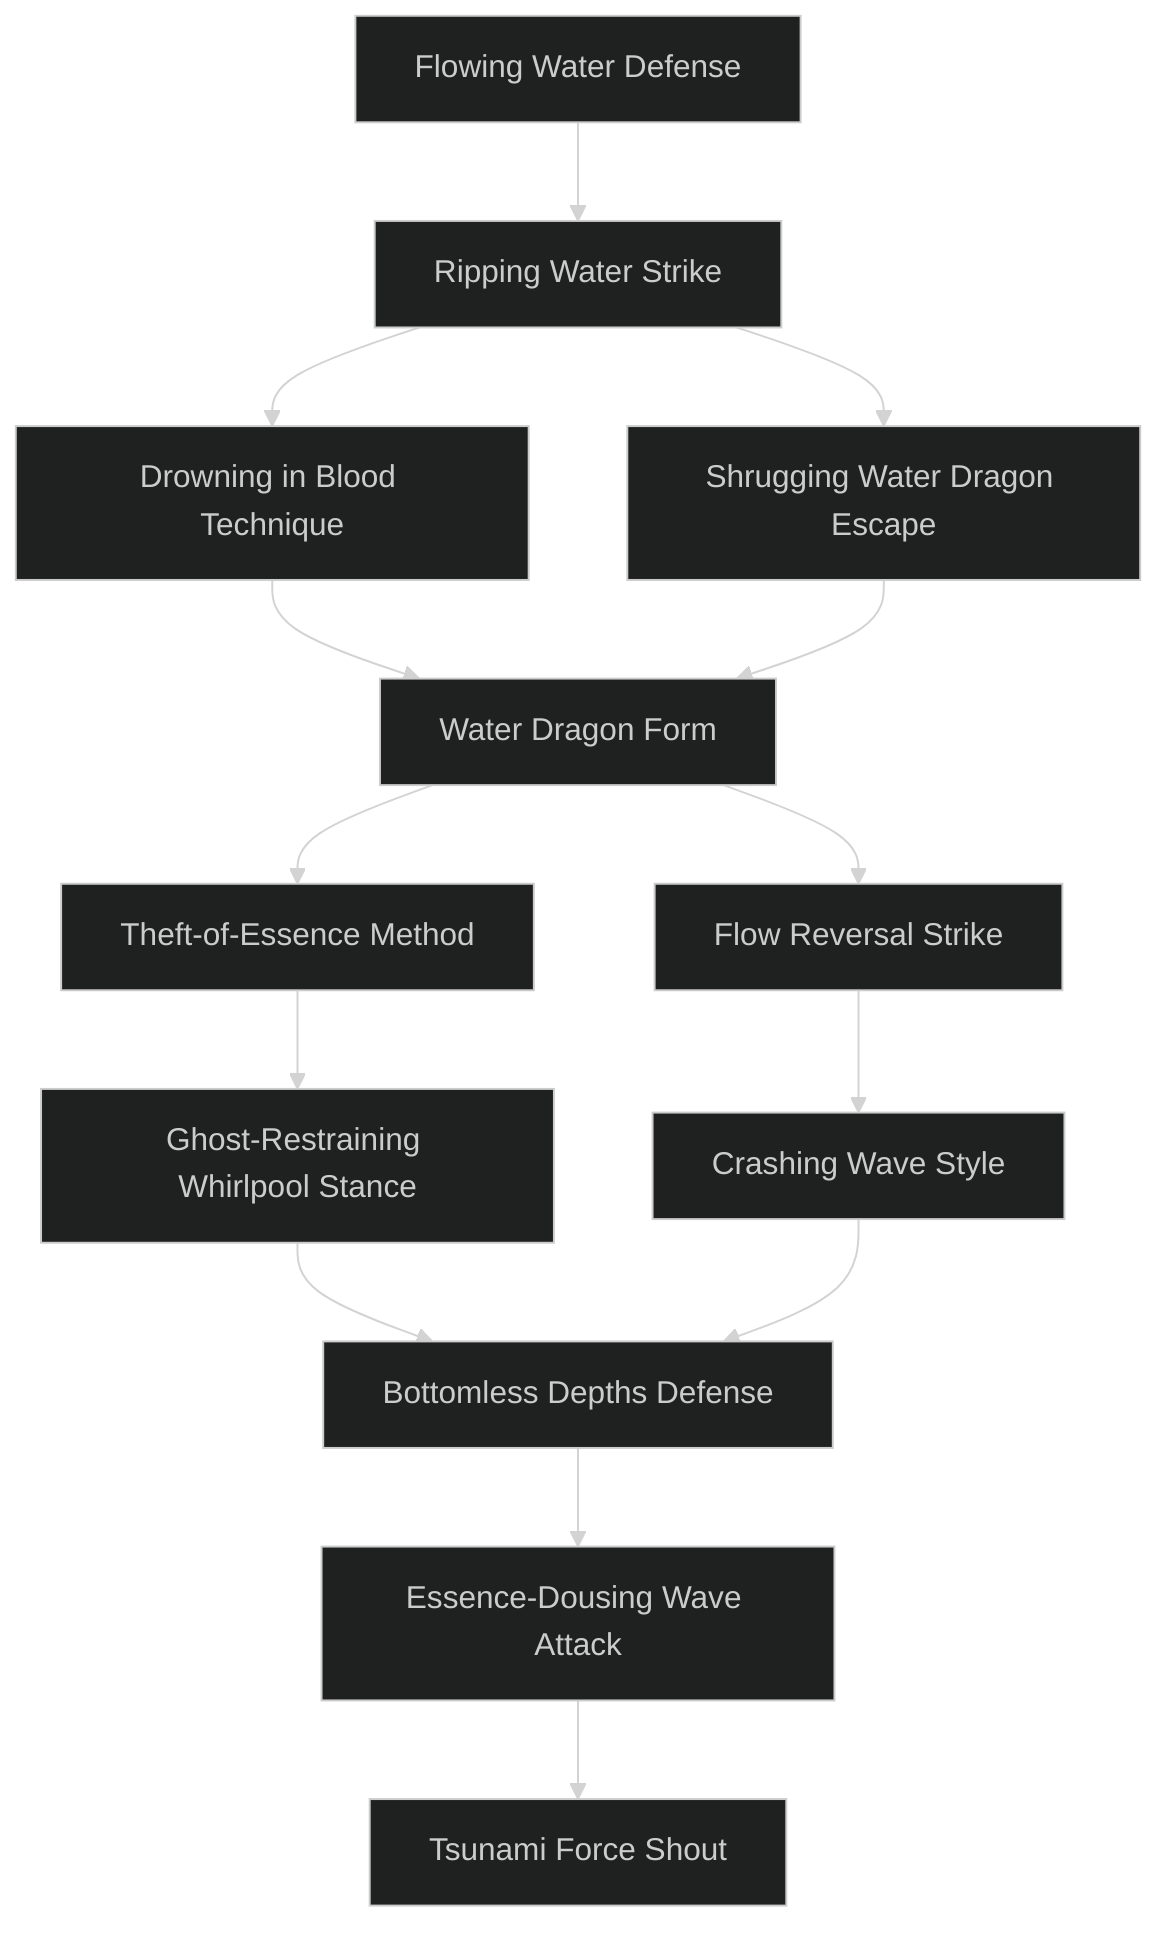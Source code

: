 ---
config:
  theme: dark
---
flowchart TD

    flowing_water_defense[Flowing Water Defense]
    click flowing_water_defense callback "
        Flowing Water Defense<br>
        <br>
        Cost: 1 mote<br>
        Duration: Essence in turns<br>
        Type: Reflexive<br>
        Minimum Martial Arts: 2<br>
        Minimum Essence: 1<br>
        Prerequisite Charms: None<br>
        <br>
        The peculiar liquid, dancing moves of the Water
        Dragon fighting style allows those trained in them to flow
        out of the way of opponent's blows like water. For a number
        of turns following invocation equal to her Essence, subtract
        one die from the martial artist's own attack pools.
        Anyone attempting any attack against the Dragon-Blooded
        during that time subtracts three dice from his pool for that
        action. A character can only benefit from the effects of this
        Charm once at any given time.
        "

    ripping_water_strike[Ripping Water Strike]
    flowing_water_defense --> ripping_water_strike
    click ripping_water_strike callback "
        Ripping Water Strike<br>
        <br>
        Cost: 2 motes<br>
        Duration: Instant<br>
        Type: Supplemental<br>
        Minimum Martial Arts: 3<br>
        Minimum Essence: 2<br>
        Prerequisite Charms: Flowing Water Defense<br>
        <br>
        Like ripples emanating from a pebble dropped into
        the glassy surface of water, the force of an attack enhanced
        by Rippling Water Strike spreads outward from the point
        of impact to affect those nearby. The target of the attack
        takes normal damage, but everyone but the Immaculate
        within 10 feet of the target takes bashing damage equal to
        the successes rolled on the damage roll - if the target takes
        no health levels of damage, there is no ripple damage. This
        bashing damage can be soaked as normal and cannot be
        converted to lethal.<br>
        The Immaculate cannot be selective about who is
        affected by the Rippling Water Strike. Friends are as
        susceptible as foes.
        "

    drowning_in_blood_technique[Drowning in Blood Technique]
    ripping_water_strike --> drowning_in_blood_technique
    click drowning_in_blood_technique callback "
        Drowning in Blood Technique<br>
        <br>
        Cost: 4 motes<br>
        Duration: Instant<br>
        Type: Simple<br>
        Minimum Martial Arts: 3<br>
        Minimum Essence: 2<br>
        Prerequisite Charms: Rippling Water Strike<br>
        <br>
        The body, as anyone can see, contains a lot of water
        - blood. Dragon-Blooded warriors who learn the hidden
        tides and currents of blood can strike in such a way as to
        cause internal bleeding into an enemy's lungs. The victim
        can literally drown in his own blood.<br>
        To use this Charm, the attacker makes a successful
        Martial Arts attack against his opponent, which does no
        damage. However, if the attack succeeds, the Immaculate's
        player then rolls a reflexive opposed test of the Exalt's
        Strength + Martial Arts against the target's Stamina +
        Resistance. If the Immaculate wins the contest, the target
        loses one point of Stamina for as many turns as the player
        rolled extra successes. Though the Drowning-in-Blood
        Technique itself does not inflict health levels of damage,
        it may look like a series of rapid-fire punches or some other
        attack. Subsequent uses of the Charm are cumulative. A
        character whose Stamina reaches zero from the effects of
        this Charm is dead.
        "

    shrugging_water_dragon_escape[Shrugging Water Dragon Escape]
    ripping_water_strike --> shrugging_water_dragon_escape
    click shrugging_water_dragon_escape callback "
        Shrugging Water Dragon Escape<br>
        <br>
        Cost: 3 motes<br>
        Duration: Instant<br>
        Type: Simple<br>
        Minimum Martial Arts: 3<br>
        Minimum Essence: 2<br>
        Prerequisite Charms: Rippling Water Strike<br>
        <br>
        With a focusing of Essence, the Immaculate can cast
        off any restraint, magical or physical. Chains shatter, ropes
        snap, handcuffs drop from the Exalt's wrists. Anything
        restraining the movement of the Immaculate is cast aside.
        In the case of artifacts and naturally occurring phenomena,
        their effects are suspended for a number of turns equal
        to the Exalted's Martial Arts score.
        "

    water_dragon_form[Water Dragon Form]
    drowning_in_blood_technique --> water_dragon_form
    shrugging_water_dragon_escape --> water_dragon_form
    click water_dragon_form callback "
        Water Dragon Form<br>
        <br>
        Cost: 5 motes<br>
        Duration: One scene<br>
        Type: Simple<br>
        Minimum Martial Arts: 4<br>
        Minimum Essence: 3<br>
        Prerequisite Charms: Drowning-in-Blood Technique, Shrugging Water Dragon Escape<br>
        <br>
        Bodies of water absorb force directed against them,
        dissipating damage. With the execution of a few fluid body
        movements, the Immaculate invoking the Water Dragon
        Form becomes more like the watery element she serves.<br>
        For the remainder of the scene after successful invocation
        of the Water Dragon Form, the martial artist gets a
        bonus to her lethal and bashing soaks equal to her Martial
        Arts Ability and can soak lethal damage with her Stamina
        for the duration of the Charm. In addition, whenever
        successfully attacked, the Exalt may spend additional
        Essence points for extra soak on a 1 mote per 2 points of
        soak basis. The character may declare how much Essence
        she is spending after her normal soak has been applied but
        before the attacker's player rolls damage.<br>
        In addition, the character's fluid form makes her
        blows harder to evade. Mechanically, this Charm increases
        her Martial Arts by an amount equal to her
        permanent Essence for the duration of the Charm. This is
        a Charm enhancement and counts against the maximum
        amount the Dragon-Blood may increase her Martial Arts
        by with Charms.<br>
        Invoking the form also requires a successful Dexterity
        + Martial Arts check, representing the basic execution of
        the move itself. If the roll fails, the Charm does not
        activate, and the motes spent to power it are not expended,
        but the character's action is wasted.<br>
        Only one Form-type Charm can be invoked at any
        one time. Invoking a new Form-type Charm automatically
        ends the effects of any currently active Form-type Charm.
        "

    theft_of_essence_method[Theft-of-Essence Method]
    water_dragon_form --> theft_of_essence_method
    click theft_of_essence_method callback "
        Theft-of-Essence Method<br>
        <br>
        Cost: 4 motes, 1 Willpower<br>
        Duration: Instant<br>
        Type: Supplemental<br>
        Minimum Martial Arts: 5<br>
        Minimum Essence: 3<br>
        Prerequisite Charms: Water Dragon Form<br>
        <br>
        After a successful attack, the player of the Water
        Dragon Immaculate invoking this Charm makes an Essence
        + Martial Arts roll. For every success, the
        Immaculate steals 3 motes of Essence from the target and
        adds them to his own reserves. This target's lost Essence
        is recovered normally.<br>
        This stolen Essence can be used by the character —
        but only on other Water Dragon Path Charms. Essence
        stolen in this manner fades from the Immaculate at a rate
        of 1 mote per minute.
        "

    ghost_restraining_whirlpool_stance[Ghost-Restraining Whirlpool Stance]
    theft_of_essence_method --> ghost_restraining_whirlpool_stance
    click ghost_restraining_whirlpool_stance callback "
        Ghost-Restraining Whirlpool Stance<br>
        <br>
        Cost: 5 motes, 1 Willpower<br>
        Duration: Until abandoned<br>
        Type: Simple<br>
        Minimum Martial Arts: 5<br>
        Minimum Essence: 3<br>
        Prerequisite Charms: Theft-of-Essence Method<br>
        <br>
        By executing a few special katas, the Immaculate
        invoking the Ghost-Restraining Whirlpool Stance sets up
        a vortex of water Essence capable of immobilizing even
        very powerful spirits.<br>
        To make an attack to set up a Ghost-Restraining
        Whirlpool, the martial artist spends her turn executing the
        movements necessary to start the Charm. The player
        should roll the Immaculate's Dexterity + Martial Arts.
        The player of any spirit in the area of effect should
        reflexively roll Essence in an opposed contest against the
        Immaculate. If the spirit wins, the whirlpool has no effect.
        For every success the Dynast gets, all spirits in the area of
        effect must add a + 1 difficulty penalty to any actions they
        take, as the roiling whirlpool of Essence draws them in.<br>
        If the difficulty penalty ever exceeds a spirit's permanent
        Essence rating, the spirit is totally immobilized,
        unless its permanent Essence rating is higher than the
        Immaculate's. In that case, it still suffers the difficulty
        penalties but, otherwise, acts as normal. The Ghost-Restraining
        Whirlpool has a radius of (10 x the character's
        Essence) in yards. While sustaining the whirlpool, the
        character must add +2 to the difficulty of any tasks she
        attempts, to reflect the enforced formality of her move-
        ment, and cannot move out of the area of effect without
        dropping the Charm.
        "

    flow_reversal_strike[Flow Reversal Strike]
    water_dragon_form --> flow_reversal_strike
    click flow_reversal_strike callback "
        Flow Reversal Strike<br>
        <br>
        Cost: 4 motes<br>
        Duration: Instant<br>
        Type: Simple<br>
        Minimum Martial Arts: 5<br>
        Minimum Essence: 3<br>
        Prerequisite Charms: Water Dragon Form<br>
        <br>
        If the Dragon-Blood hits his target, for a fraction of
        a second, every moving fluid in the target's body reverses
        itself. Needless to say, living creatures do not
        react well to this.<br>
        The character makes an unarmed martial arts attack,
        which does normal damage. The target's player should roll
        her character's Stamina + Resistance against the
        Immaculate's original attack roll to hit, unreduced by
        attempts to dodge or parry it.<br>
        If the target does not exceed the Dragon-Blood's
        successes, the effects vary. Normal mortals and animals of
        less than twice the Immaculate's size failing the Resistance
        roll are killed outright. Exalted and other magical
        beings take a single automatic level of unsoakable lethal
        damage. Aquatic or amphibious creatures take two levels
        of damage. Even if a target's player succeeds at the
        Resistance roll, she must subtract two dice from any
        action involving physical activity for the Immaculate's
        Martial Arts in turns.<br>
        This Charm only works against living corporeal beings.
        Spirit, magical constructs and other non-living (or
        unliving) beings are unaffected.
        "

    crashing_wave_style[Crashing Wave Style]
    flow_reversal_strike --> crashing_wave_style
    click crashing_wave_style callback "
        Crashing Wave Style<br>
        <br>
        Cost: 4 motes<br>
        Duration: Instant<br>
        Type: Extra Actions<br>
        Minimum Martial Arts: 5<br>
        Minimum Essence: 3<br>
        Prerequisite Charms: Flow Reversal Strike<br>
        <br>
        The ocean pounds the shores with savage fury, and
        Water-aspected Immaculates can channel that fury. Upon
        making a successful martial arts attack, the Dragon-Blood
        may invoke this Charm and immediately make another
        attack, at -1 die to her pool. If that attack is successful, the
        Immaculate may make a further attack, but the penalty to
        her dice pool doubles to -2, on the third to -4, and so on.
        Each additional attack doubles the penalty yet again. If the
        penalties reduce an Immaculate's dice pool to zero, she
        may not make any further attacks. The maximum number
        of attacks a Dragon-Blood may make in this manner is
        equal to her Martial Arts rating.
        "

    bottomless_depths_defense[Bottomless Depths Defense]
    ghost_restraining_whirlpool_stance --> bottomless_depths_defense
    crashing_wave_style --> bottomless_depths_defense
    click bottomless_depths_defense callback "
        Bottomless Depths Defense<br>
        <br>
        Cost: 5 motes, 1 health level<br>
        Duration: One turn<br>
        Type: Reflexive<br>
        Minimum Martial Arts: 5<br>
        Minimum Essence: 3<br>
        Prerequisite Charms: Ghost-Restraining Whirlpool Stance, Crashing Wave Style<br>
        <br>
        When this Charm is invoked, the Immaculate immediately
        takes a single health level of aggravated damage.
        All other damage the Immaculate suffers for the rest of the
        turn is negated, drawn down into the bottomless abyss of
        the Water Dragon. This Charm may be used reflexively in
        response to being attacked, but it must be invoked before
        the damage for the attack is rolled.<br>
        Most walkers on the Water Dragon Path save this
        Charm for very extreme circumstances. The benefits can
        be high, but so are the consequences.
        "

    essence_dousing_wave_attack[Essence-Dousing Wave Attack]
    bottomless_depths_defense --> essence_dousing_wave_attack
    click essence_dousing_wave_attack callback "
        Essence-Dousing Wave Attack<br>
        <br>
        Cost: 8 motes, 1 Willpower<br>
        Duration: Varies<br>
        Type: Supplemental<br>
        Minimum Martial Arts: 5<br>
        Minimum Essence: 4<br>
        Prerequisite Charms: Bottomless Depths Defense<br>
        <br>
        The dark, smothering Essence of the Water Dragon
        can be channeled through a Dynast's blows to douse the
        metaphorical fire of an opponent's magic.<br>
        To invoke this Charm, the Exalted makes a normal
        martial arts attack, either armed or unarmed. The attack
        does normal damage, and if the target is actually
        hurt by the attack (that is, loses health levels), the
        martial artist's player should make an immediate reflexive
        Martial Arts + Essence roll with a difficulty equal to
        the target's Essence. For a number of turns equal to the
        successes that the Immaculate gets, all Charms and
        sorcery affecting the target are suppressed. If the num-
        ber of successes exceeds the Essence of the character
        who invoked an affected Charm or cast an affected
        spell, the magic is actually dispelled.<br>
        Characters affected can renew Charms on themselves
        during the duration of the suppression. Unless the Charms
        are specifically noted as having cumulative benefits, characters
        who suddenly have the same Charm active on them
        twice when the suppression ends gain no special benefits,
        and even cumulative Charms cannot exceed their normal
        maximum effectiveness.<br>
        This Charm can be used on friendly targets, but the
        martial artist must do at least one health level of bashing
        damage to trigger the effect.
        "

    tsunami_force_shout[Tsunami Force Shout]
    essence_dousing_wave_attack --> tsunami_force_shout
    click tsunami_force_shout callback "
        Tsunami Force Shout<br>
        <br>
        Cost: 10 motes, 1 Willpower, 1 health level<br>
        Duration: Instant<br>
        Type: Simple<br>
        Minimum Martial Arts: 5<br>
        Minimum Essence: 4<br>
        Prerequisite Charms: Essence-Dousing Wave Attack<br>
        <br>
        The Tsunami Force Shout radiates out from the
        Immaculate in a 45-degree arc, reaching out to her Essence
        in yards. Anyone, friend or foe, caught in the area of effect
        takes twice the Dynast's Martial Arts + Essence as damage,
        as a wave of Water Essence washes over them.<br>
        The type of damage varies, depending on the characters'
        strength of spirit. The players of everyone caught
        in the area of effect must make a reflexive Essence check.
        If the roll botches, the damage is aggravated and automatic
        - everything not soaked translates into an
        automatic health level of aggravated damage. If the roll
        fails, the damage is aggravated but rolled normally. If the
        roll succeeds, the damage is lethal and rolled normally.
        With at least three successes on the Essence roll, the
        damage is bashing.
        "